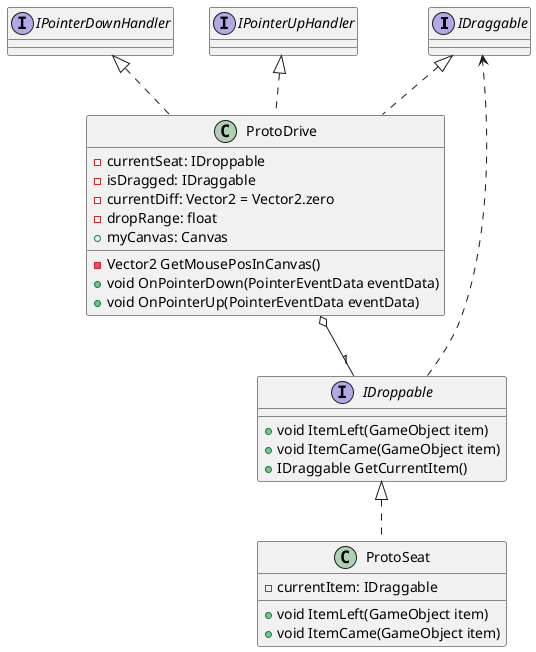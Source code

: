 @startuml Drag_and_Drop_UI

interface IDraggable {

}

interface IDroppable {
    + void ItemLeft(GameObject item)
    + void ItemCame(GameObject item)
    + IDraggable GetCurrentItem()
}
IDroppable ..> IDraggable

class ProtoDrive implements IDraggable, IPointerDownHandler, IPointerUpHandler {
    - currentSeat: IDroppable
    - isDragged: IDraggable
    - currentDiff: Vector2 = Vector2.zero
    - dropRange: float
    + myCanvas: Canvas

    - Vector2 GetMousePosInCanvas()
    + void OnPointerDown(PointerEventData eventData)
    + void OnPointerUp(PointerEventData eventData)
}
ProtoDrive o-- "1" IDroppable 

class ProtoSeat implements IDroppable {
    - currentItem: IDraggable
    + void ItemLeft(GameObject item)
    + void ItemCame(GameObject item)
}

' class Employee implements CaffeineAddict {
'     + drinkCoffee(): void
'     + discussImportantStuff(): void
' }

' Employee *--"1" Salary

' class Salary {
'     + salary: int
' }

' enum SeniorityLevel {
'     L1
'     L2
'     L3
' }

' class JuniorEmployee extends Employee {
'     + seniorityLevel: SeniorityLevel = L2
' }

' class SeniorEmployee extends Employee {
'     + seniorityLevel: SeniorityLevel = L3
' }

' class Company {
'     + hustle(): void 
'     + getEmptyMeetingRoom(): MeetingRoom
' }
' Company *-- "*" MeetingRoom
' Company o-- "*" Employee

' class MeetingRoom {
'     - isOccupied: boolean = false
'     + getOccupied(): boolean 
'     + setOccupied(val: boolean): void 
'     + useMeetingRoom(employee: Employee): void 
' }
' MeetingRoom ..> Employee

@enduml